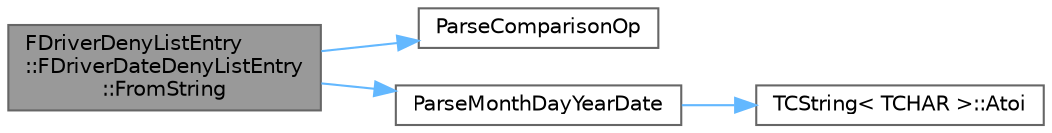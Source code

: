 digraph "FDriverDenyListEntry::FDriverDateDenyListEntry::FromString"
{
 // INTERACTIVE_SVG=YES
 // LATEX_PDF_SIZE
  bgcolor="transparent";
  edge [fontname=Helvetica,fontsize=10,labelfontname=Helvetica,labelfontsize=10];
  node [fontname=Helvetica,fontsize=10,shape=box,height=0.2,width=0.4];
  rankdir="LR";
  Node1 [id="Node000001",label="FDriverDenyListEntry\l::FDriverDateDenyListEntry\l::FromString",height=0.2,width=0.4,color="gray40", fillcolor="grey60", style="filled", fontcolor="black",tooltip=" "];
  Node1 -> Node2 [id="edge1_Node000001_Node000002",color="steelblue1",style="solid",tooltip=" "];
  Node2 [id="Node000002",label="ParseComparisonOp",height=0.2,width=0.4,color="grey40", fillcolor="white", style="filled",URL="$d6/d35/GenericPlatformDriver_8h.html#a6852543f4bf51903bd7abbd19dcc3f82",tooltip=" "];
  Node1 -> Node3 [id="edge2_Node000001_Node000003",color="steelblue1",style="solid",tooltip=" "];
  Node3 [id="Node000003",label="ParseMonthDayYearDate",height=0.2,width=0.4,color="grey40", fillcolor="white", style="filled",URL="$d6/d35/GenericPlatformDriver_8h.html#a813a9061c021554ba2071f3f12a90807",tooltip=" "];
  Node3 -> Node4 [id="edge3_Node000003_Node000004",color="steelblue1",style="solid",tooltip=" "];
  Node4 [id="Node000004",label="TCString\< TCHAR \>::Atoi",height=0.2,width=0.4,color="grey40", fillcolor="white", style="filled",URL="$df/d74/structTCString.html#a935202e92add34a181636ea10c8dd829",tooltip=" "];
}
